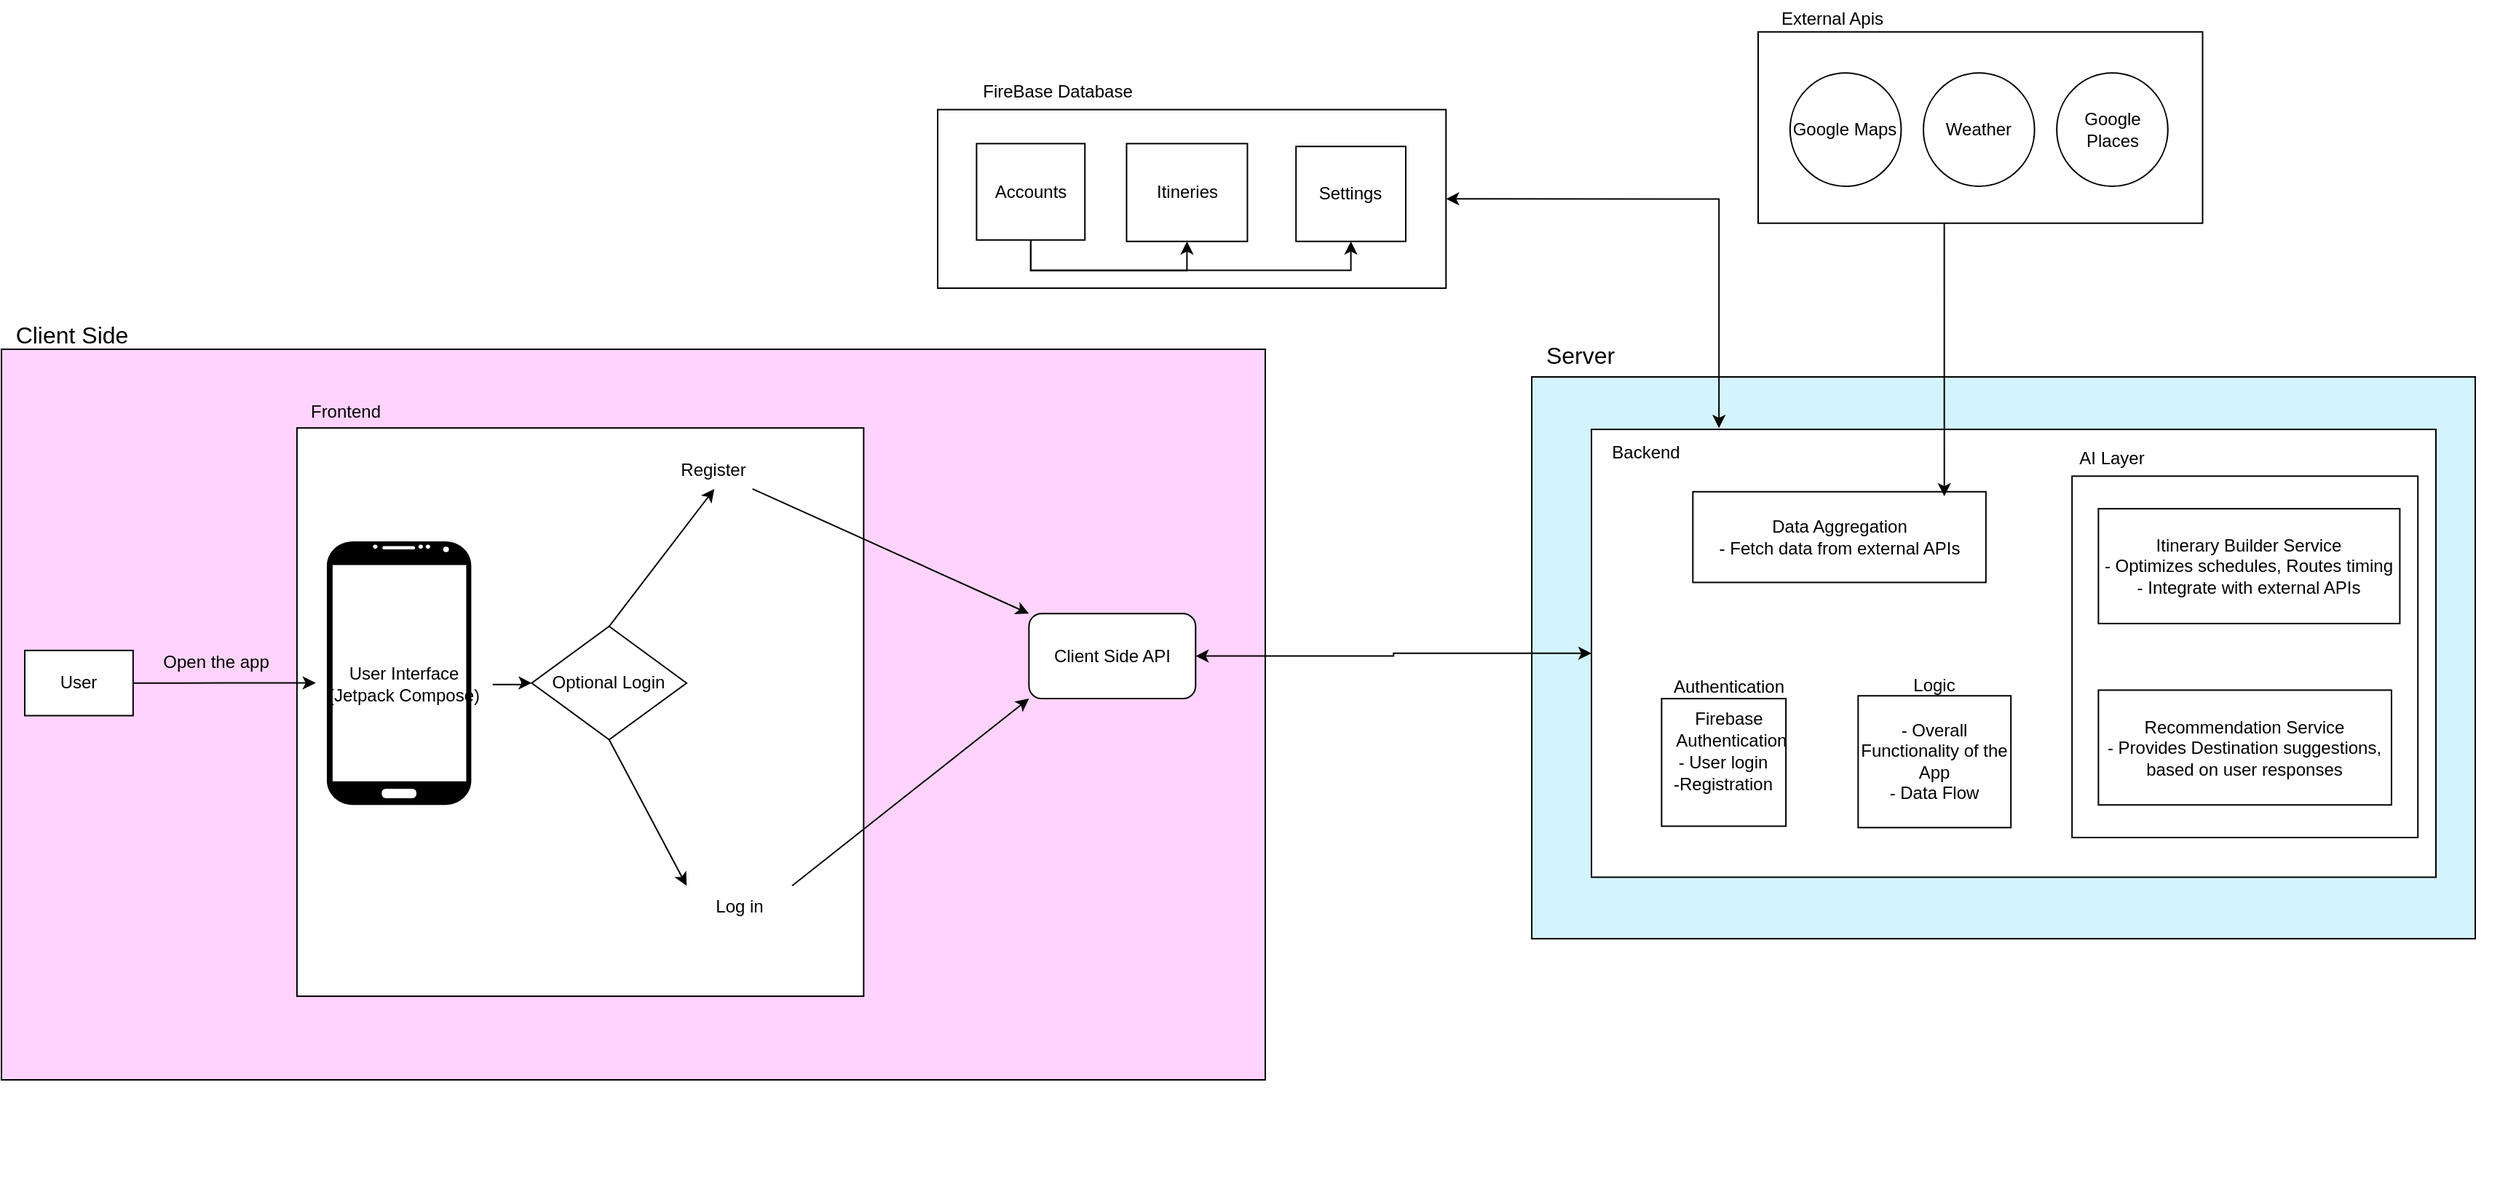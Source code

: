 <mxfile version="26.0.8">
  <diagram name="Page-1" id="YCGb1fXZHZs1NDQ-doLa">
    <mxGraphModel dx="2835" dy="1444" grid="0" gridSize="10" guides="1" tooltips="1" connect="1" arrows="1" fold="1" page="1" pageScale="1" pageWidth="850" pageHeight="1100" math="0" shadow="0">
      <root>
        <mxCell id="0" />
        <mxCell id="1" parent="0" />
        <mxCell id="H4jSPD8bba1UMETeC9ga-44" value="" style="group" parent="1" vertex="1" connectable="0">
          <mxGeometry x="1" y="210" width="1699" height="816" as="geometry" />
        </mxCell>
        <mxCell id="nEr1ftA-taB8gzF76vz6-3" value="" style="whiteSpace=wrap;html=1;fillColor=#D3F4FF;" vertex="1" parent="H4jSPD8bba1UMETeC9ga-44">
          <mxGeometry x="1035" y="259" width="648" height="386" as="geometry" />
        </mxCell>
        <mxCell id="nEr1ftA-taB8gzF76vz6-1" value="" style="whiteSpace=wrap;html=1;fillColor=#FFD3FD;" vertex="1" parent="H4jSPD8bba1UMETeC9ga-44">
          <mxGeometry x="-16" y="240" width="868" height="502" as="geometry" />
        </mxCell>
        <mxCell id="F6tcZEU1wLUHKEX0VQhd-15" value="" style="rounded=0;whiteSpace=wrap;html=1;" parent="H4jSPD8bba1UMETeC9ga-44" vertex="1">
          <mxGeometry x="186.968" y="294.072" width="389.198" height="390.473" as="geometry" />
        </mxCell>
        <mxCell id="H4jSPD8bba1UMETeC9ga-33" style="edgeStyle=orthogonalEdgeStyle;rounded=0;orthogonalLoop=1;jettySize=auto;html=1;entryX=0;entryY=0.5;entryDx=0;entryDy=0;startArrow=classic;startFill=1;" parent="H4jSPD8bba1UMETeC9ga-44" source="H4jSPD8bba1UMETeC9ga-32" target="F6tcZEU1wLUHKEX0VQhd-20" edge="1">
          <mxGeometry relative="1" as="geometry" />
        </mxCell>
        <mxCell id="H4jSPD8bba1UMETeC9ga-38" style="edgeStyle=orthogonalEdgeStyle;rounded=0;orthogonalLoop=1;jettySize=auto;html=1;exitX=1;exitY=0.5;exitDx=0;exitDy=0;" parent="H4jSPD8bba1UMETeC9ga-44" source="F6tcZEU1wLUHKEX0VQhd-24" edge="1">
          <mxGeometry relative="1" as="geometry">
            <mxPoint x="199.874" y="469.289" as="targetPoint" />
          </mxGeometry>
        </mxCell>
        <mxCell id="F6tcZEU1wLUHKEX0VQhd-24" value="User" style="whiteSpace=wrap;html=1;" parent="H4jSPD8bba1UMETeC9ga-44" vertex="1">
          <mxGeometry y="446.95" width="74.406" height="44.792" as="geometry" />
        </mxCell>
        <mxCell id="F6tcZEU1wLUHKEX0VQhd-26" value="Open the app" style="text;html=1;align=center;verticalAlign=middle;resizable=0;points=[];autosize=1;strokeColor=none;fillColor=none;" parent="H4jSPD8bba1UMETeC9ga-44" vertex="1">
          <mxGeometry x="85.853" y="442.081" width="91" height="26" as="geometry" />
        </mxCell>
        <mxCell id="-O7Q9c80gEYb_Deh_tuQ-25" value="Optional Login" style="rhombus;whiteSpace=wrap;html=1;" parent="H4jSPD8bba1UMETeC9ga-44" vertex="1">
          <mxGeometry x="348.18" y="430.396" width="106.362" height="77.9" as="geometry" />
        </mxCell>
        <mxCell id="-O7Q9c80gEYb_Deh_tuQ-28" value="" style="endArrow=classic;html=1;rounded=0;exitX=0.5;exitY=1;exitDx=0;exitDy=0;entryX=0;entryY=0;entryDx=0;entryDy=0;" parent="H4jSPD8bba1UMETeC9ga-44" source="-O7Q9c80gEYb_Deh_tuQ-25" target="-O7Q9c80gEYb_Deh_tuQ-29" edge="1">
          <mxGeometry width="50" height="50" relative="1" as="geometry">
            <mxPoint x="504.622" y="477.136" as="sourcePoint" />
            <mxPoint x="589.521" y="840.344" as="targetPoint" />
          </mxGeometry>
        </mxCell>
        <mxCell id="-O7Q9c80gEYb_Deh_tuQ-29" value="Log in" style="text;html=1;align=center;verticalAlign=middle;whiteSpace=wrap;rounded=0;" parent="H4jSPD8bba1UMETeC9ga-44" vertex="1">
          <mxGeometry x="454.541" y="608.592" width="72.498" height="29.212" as="geometry" />
        </mxCell>
        <mxCell id="-O7Q9c80gEYb_Deh_tuQ-31" value="" style="endArrow=classic;html=1;rounded=0;exitX=0.5;exitY=0;exitDx=0;exitDy=0;entryX=0.5;entryY=1;entryDx=0;entryDy=0;" parent="H4jSPD8bba1UMETeC9ga-44" source="-O7Q9c80gEYb_Deh_tuQ-25" target="-O7Q9c80gEYb_Deh_tuQ-32" edge="1">
          <mxGeometry width="50" height="50" relative="1" as="geometry">
            <mxPoint x="542.779" y="438.186" as="sourcePoint" />
            <mxPoint x="895.728" y="456.687" as="targetPoint" />
          </mxGeometry>
        </mxCell>
        <mxCell id="-O7Q9c80gEYb_Deh_tuQ-32" value="Register" style="text;html=1;align=center;verticalAlign=middle;whiteSpace=wrap;rounded=0;" parent="H4jSPD8bba1UMETeC9ga-44" vertex="1">
          <mxGeometry x="447.387" y="310.625" width="52.465" height="25.317" as="geometry" />
        </mxCell>
        <mxCell id="H4jSPD8bba1UMETeC9ga-2" value="" style="group" parent="H4jSPD8bba1UMETeC9ga-44" vertex="1" connectable="0">
          <mxGeometry x="626.997" y="49.996" width="349.134" height="148.01" as="geometry" />
        </mxCell>
        <mxCell id="F6tcZEU1wLUHKEX0VQhd-23" value="" style="whiteSpace=wrap;html=1;" parent="H4jSPD8bba1UMETeC9ga-2" vertex="1">
          <mxGeometry y="25.317" width="349.134" height="122.692" as="geometry" />
        </mxCell>
        <mxCell id="F6tcZEU1wLUHKEX0VQhd-22" value="FireBase Database" style="text;html=1;align=center;verticalAlign=middle;resizable=0;points=[];autosize=1;strokeColor=none;fillColor=none;" parent="H4jSPD8bba1UMETeC9ga-2" vertex="1">
          <mxGeometry x="21.724" width="121" height="26" as="geometry" />
        </mxCell>
        <mxCell id="F6tcZEU1wLUHKEX0VQhd-48" style="edgeStyle=orthogonalEdgeStyle;rounded=0;orthogonalLoop=1;jettySize=auto;html=1;exitX=0.5;exitY=1;exitDx=0;exitDy=0;entryX=0.5;entryY=1;entryDx=0;entryDy=0;" parent="H4jSPD8bba1UMETeC9ga-2" source="F6tcZEU1wLUHKEX0VQhd-41" target="F6tcZEU1wLUHKEX0VQhd-44" edge="1">
          <mxGeometry relative="1" as="geometry" />
        </mxCell>
        <mxCell id="F6tcZEU1wLUHKEX0VQhd-49" style="edgeStyle=orthogonalEdgeStyle;rounded=0;orthogonalLoop=1;jettySize=auto;html=1;exitX=0.5;exitY=1;exitDx=0;exitDy=0;entryX=0.5;entryY=1;entryDx=0;entryDy=0;" parent="H4jSPD8bba1UMETeC9ga-2" source="F6tcZEU1wLUHKEX0VQhd-41" target="F6tcZEU1wLUHKEX0VQhd-47" edge="1">
          <mxGeometry relative="1" as="geometry" />
        </mxCell>
        <mxCell id="F6tcZEU1wLUHKEX0VQhd-41" value="Accounts" style="whiteSpace=wrap;html=1;" parent="H4jSPD8bba1UMETeC9ga-2" vertex="1">
          <mxGeometry x="26.71" y="48.687" width="74.406" height="66.215" as="geometry" />
        </mxCell>
        <mxCell id="F6tcZEU1wLUHKEX0VQhd-44" value="Itineries" style="whiteSpace=wrap;html=1;" parent="H4jSPD8bba1UMETeC9ga-2" vertex="1">
          <mxGeometry x="129.733" y="48.687" width="82.991" height="67.189" as="geometry" />
        </mxCell>
        <mxCell id="F6tcZEU1wLUHKEX0VQhd-47" value="Settings" style="whiteSpace=wrap;html=1;" parent="H4jSPD8bba1UMETeC9ga-2" vertex="1">
          <mxGeometry x="246.111" y="50.635" width="75.359" height="65.241" as="geometry" />
        </mxCell>
        <mxCell id="H4jSPD8bba1UMETeC9ga-11" value="" style="group" parent="H4jSPD8bba1UMETeC9ga-44" vertex="1" connectable="0">
          <mxGeometry x="1076.018" y="295.045" width="579.982" height="307.704" as="geometry" />
        </mxCell>
        <mxCell id="F6tcZEU1wLUHKEX0VQhd-20" value="" style="whiteSpace=wrap;html=1;" parent="H4jSPD8bba1UMETeC9ga-11" vertex="1">
          <mxGeometry width="579.982" height="307.704" as="geometry" />
        </mxCell>
        <mxCell id="F6tcZEU1wLUHKEX0VQhd-21" value="Backend" style="text;html=1;align=center;verticalAlign=middle;resizable=0;points=[];autosize=1;strokeColor=none;fillColor=none;" parent="H4jSPD8bba1UMETeC9ga-11" vertex="1">
          <mxGeometry x="3.816" y="2.921" width="66" height="26" as="geometry" />
        </mxCell>
        <mxCell id="F6tcZEU1wLUHKEX0VQhd-52" value="&lt;div&gt;&lt;br&gt;&lt;/div&gt;&lt;div&gt;- User login&lt;/div&gt;&lt;div&gt;-Registration&lt;br&gt;&lt;/div&gt;" style="rounded=0;whiteSpace=wrap;html=1;" parent="H4jSPD8bba1UMETeC9ga-11" vertex="1">
          <mxGeometry x="48.173" y="185.012" width="85.376" height="87.637" as="geometry" />
        </mxCell>
        <mxCell id="F6tcZEU1wLUHKEX0VQhd-53" value="Firebase&lt;br&gt;&amp;nbsp;Authentication" style="text;html=1;align=center;verticalAlign=middle;resizable=0;points=[];autosize=1;strokeColor=none;fillColor=none;" parent="H4jSPD8bba1UMETeC9ga-11" vertex="1">
          <mxGeometry x="45.311" y="185.012" width="97" height="41" as="geometry" />
        </mxCell>
        <mxCell id="F6tcZEU1wLUHKEX0VQhd-54" value="Authentication" style="text;html=1;align=center;verticalAlign=middle;resizable=0;points=[];autosize=1;strokeColor=none;fillColor=none;" parent="H4jSPD8bba1UMETeC9ga-11" vertex="1">
          <mxGeometry x="46.265" y="163.589" width="95" height="26" as="geometry" />
        </mxCell>
        <mxCell id="F6tcZEU1wLUHKEX0VQhd-55" value="&lt;div&gt;Itinerary Builder Service&lt;/div&gt;&lt;div&gt;- Optimizes schedules, Routes timing&lt;br&gt;&lt;/div&gt;&lt;div&gt;- Integrate with external APIs&lt;br&gt;&lt;/div&gt;" style="whiteSpace=wrap;html=1;" parent="H4jSPD8bba1UMETeC9ga-11" vertex="1">
          <mxGeometry x="348.18" y="54.53" width="207" height="78.874" as="geometry" />
        </mxCell>
        <mxCell id="F6tcZEU1wLUHKEX0VQhd-56" value="&lt;div&gt;Recommendation Service&lt;/div&gt;&lt;div&gt;- Provides Destination suggestions, based on user responses&lt;/div&gt;" style="whiteSpace=wrap;html=1;" parent="H4jSPD8bba1UMETeC9ga-11" vertex="1">
          <mxGeometry x="348.18" y="179.169" width="201.276" height="78.874" as="geometry" />
        </mxCell>
        <mxCell id="F6tcZEU1wLUHKEX0VQhd-57" value="&lt;div&gt;Data Aggregation&lt;/div&gt;&lt;div&gt;- Fetch data from external APIs&lt;br&gt;&lt;/div&gt;" style="whiteSpace=wrap;html=1;" parent="H4jSPD8bba1UMETeC9ga-11" vertex="1">
          <mxGeometry x="69.636" y="42.845" width="201.276" height="62.32" as="geometry" />
        </mxCell>
        <mxCell id="F6tcZEU1wLUHKEX0VQhd-59" value="" style="whiteSpace=wrap;html=1;fillColor=none;strokeColor=light-dark(#000000,#0000CC);" parent="H4jSPD8bba1UMETeC9ga-11" vertex="1">
          <mxGeometry x="330.055" y="32.134" width="237.525" height="248.305" as="geometry" />
        </mxCell>
        <mxCell id="F6tcZEU1wLUHKEX0VQhd-60" value="&lt;span style=&quot;color: light-dark(rgb(0, 0, 0), rgb(0, 0, 204));&quot;&gt;AI Layer&lt;br&gt;&lt;/span&gt;" style="text;html=1;align=center;verticalAlign=middle;resizable=0;points=[];autosize=1;strokeColor=none;fillColor=none;" parent="H4jSPD8bba1UMETeC9ga-11" vertex="1">
          <mxGeometry x="326.24" y="6.816" width="61" height="26" as="geometry" />
        </mxCell>
        <mxCell id="-O7Q9c80gEYb_Deh_tuQ-33" value="&lt;div&gt;- Overall Functionality of the App&lt;/div&gt;&lt;div&gt;- Data Flow&lt;br&gt;&lt;/div&gt;" style="rounded=0;whiteSpace=wrap;html=1;" parent="H4jSPD8bba1UMETeC9ga-11" vertex="1">
          <mxGeometry x="183.152" y="183.064" width="104.931" height="90.558" as="geometry" />
        </mxCell>
        <mxCell id="-O7Q9c80gEYb_Deh_tuQ-34" value="Logic" style="text;html=1;align=center;verticalAlign=middle;whiteSpace=wrap;rounded=0;" parent="H4jSPD8bba1UMETeC9ga-11" vertex="1">
          <mxGeometry x="207" y="161.642" width="57.235" height="29.212" as="geometry" />
        </mxCell>
        <mxCell id="H4jSPD8bba1UMETeC9ga-14" style="edgeStyle=orthogonalEdgeStyle;rounded=0;orthogonalLoop=1;jettySize=auto;html=1;entryX=0.858;entryY=0.05;entryDx=0;entryDy=0;entryPerimeter=0;exitX=0.5;exitY=1;exitDx=0;exitDy=0;" parent="H4jSPD8bba1UMETeC9ga-44" source="F6tcZEU1wLUHKEX0VQhd-31" target="F6tcZEU1wLUHKEX0VQhd-57" edge="1">
          <mxGeometry relative="1" as="geometry">
            <Array as="points">
              <mxPoint x="1318.313" y="64.267" />
            </Array>
          </mxGeometry>
        </mxCell>
        <mxCell id="H4jSPD8bba1UMETeC9ga-25" style="edgeStyle=orthogonalEdgeStyle;rounded=0;orthogonalLoop=1;jettySize=auto;html=1;exitX=1;exitY=0.5;exitDx=0;exitDy=0;entryX=0.151;entryY=-0.003;entryDx=0;entryDy=0;entryPerimeter=0;startArrow=classic;startFill=1;" parent="H4jSPD8bba1UMETeC9ga-44" source="F6tcZEU1wLUHKEX0VQhd-23" target="F6tcZEU1wLUHKEX0VQhd-20" edge="1">
          <mxGeometry relative="1" as="geometry" />
        </mxCell>
        <mxCell id="H4jSPD8bba1UMETeC9ga-32" value="Client Side API" style="rounded=1;whiteSpace=wrap;html=1;" parent="H4jSPD8bba1UMETeC9ga-44" vertex="1">
          <mxGeometry x="689.682" y="421.632" width="114.47" height="58.425" as="geometry" />
        </mxCell>
        <mxCell id="H4jSPD8bba1UMETeC9ga-35" value="" style="endArrow=classic;html=1;rounded=0;exitX=1;exitY=1;exitDx=0;exitDy=0;entryX=0;entryY=0;entryDx=0;entryDy=0;" parent="H4jSPD8bba1UMETeC9ga-44" source="-O7Q9c80gEYb_Deh_tuQ-32" target="H4jSPD8bba1UMETeC9ga-32" edge="1">
          <mxGeometry width="50" height="50" relative="1" as="geometry">
            <mxPoint x="615.276" y="507.322" as="sourcePoint" />
            <mxPoint x="662.972" y="458.635" as="targetPoint" />
          </mxGeometry>
        </mxCell>
        <mxCell id="H4jSPD8bba1UMETeC9ga-36" value="" style="endArrow=classic;html=1;rounded=0;exitX=1;exitY=0;exitDx=0;exitDy=0;entryX=0;entryY=1;entryDx=0;entryDy=0;" parent="H4jSPD8bba1UMETeC9ga-44" source="-O7Q9c80gEYb_Deh_tuQ-29" target="H4jSPD8bba1UMETeC9ga-32" edge="1">
          <mxGeometry width="50" height="50" relative="1" as="geometry">
            <mxPoint x="615.276" y="507.322" as="sourcePoint" />
            <mxPoint x="662.972" y="458.635" as="targetPoint" />
          </mxGeometry>
        </mxCell>
        <mxCell id="F6tcZEU1wLUHKEX0VQhd-8" value="Frontend" style="text;html=1;align=center;verticalAlign=middle;resizable=0;points=[];autosize=1;strokeColor=none;fillColor=none;" parent="H4jSPD8bba1UMETeC9ga-44" vertex="1">
          <mxGeometry x="186.968" y="269.728" width="67" height="26" as="geometry" />
        </mxCell>
        <mxCell id="H4jSPD8bba1UMETeC9ga-37" value="" style="group" parent="H4jSPD8bba1UMETeC9ga-44" vertex="1" connectable="0">
          <mxGeometry x="199.369" y="371.971" width="116.378" height="181.117" as="geometry" />
        </mxCell>
        <mxCell id="F6tcZEU1wLUHKEX0VQhd-17" value="" style="verticalLabelPosition=bottom;verticalAlign=top;html=1;shadow=0;dashed=0;strokeWidth=1;shape=mxgraph.android.phone2;strokeColor=none;fillStyle=auto;fillColor=light-dark(default, #ffffff);gradientColor=light-dark(#000000,#FFFFFF);gradientDirection=radial;" parent="H4jSPD8bba1UMETeC9ga-37" vertex="1">
          <mxGeometry x="8.108" width="99.207" height="181.117" as="geometry" />
        </mxCell>
        <mxCell id="F6tcZEU1wLUHKEX0VQhd-30" value="User Interface&lt;br&gt;(Jetpack Compose)" style="text;html=1;align=center;verticalAlign=middle;resizable=0;points=[];autosize=1;strokeColor=none;fillColor=none;" parent="H4jSPD8bba1UMETeC9ga-37" vertex="1">
          <mxGeometry y="77.9" width="122" height="41" as="geometry" />
        </mxCell>
        <mxCell id="H4jSPD8bba1UMETeC9ga-39" style="edgeStyle=orthogonalEdgeStyle;rounded=0;orthogonalLoop=1;jettySize=auto;html=1;entryX=0;entryY=0.5;entryDx=0;entryDy=0;" parent="H4jSPD8bba1UMETeC9ga-44" source="F6tcZEU1wLUHKEX0VQhd-30" target="-O7Q9c80gEYb_Deh_tuQ-25" edge="1">
          <mxGeometry relative="1" as="geometry" />
        </mxCell>
        <mxCell id="H4jSPD8bba1UMETeC9ga-42" value="" style="group" parent="H4jSPD8bba1UMETeC9ga-44" vertex="1" connectable="0">
          <mxGeometry x="1190.488" width="305.253" height="153.365" as="geometry" />
        </mxCell>
        <mxCell id="F6tcZEU1wLUHKEX0VQhd-32" value="External Apis" style="text;html=1;align=center;verticalAlign=middle;resizable=0;points=[];autosize=1;strokeColor=none;fillColor=none;" parent="H4jSPD8bba1UMETeC9ga-42" vertex="1">
          <mxGeometry x="5.724" width="89" height="26" as="geometry" />
        </mxCell>
        <mxCell id="F6tcZEU1wLUHKEX0VQhd-31" value="" style="rounded=0;whiteSpace=wrap;html=1;" parent="H4jSPD8bba1UMETeC9ga-42" vertex="1">
          <mxGeometry y="21.909" width="305.253" height="131.456" as="geometry" />
        </mxCell>
        <mxCell id="F6tcZEU1wLUHKEX0VQhd-35" value="Google Maps" style="ellipse;whiteSpace=wrap;html=1;" parent="H4jSPD8bba1UMETeC9ga-42" vertex="1">
          <mxGeometry x="21.94" y="50.148" width="76.313" height="77.9" as="geometry" />
        </mxCell>
        <mxCell id="F6tcZEU1wLUHKEX0VQhd-36" value="Weather" style="ellipse;whiteSpace=wrap;html=1;" parent="H4jSPD8bba1UMETeC9ga-42" vertex="1">
          <mxGeometry x="113.516" y="50.148" width="76.313" height="77.9" as="geometry" />
        </mxCell>
        <mxCell id="F6tcZEU1wLUHKEX0VQhd-58" value="Google Places" style="ellipse;whiteSpace=wrap;html=1;" parent="H4jSPD8bba1UMETeC9ga-42" vertex="1">
          <mxGeometry x="205.092" y="50.148" width="76.313" height="77.9" as="geometry" />
        </mxCell>
        <mxCell id="nEr1ftA-taB8gzF76vz6-2" value="Client Side" style="text;html=1;align=center;verticalAlign=middle;resizable=0;points=[];autosize=1;strokeColor=none;fillColor=none;fontSize=16;" vertex="1" parent="H4jSPD8bba1UMETeC9ga-44">
          <mxGeometry x="-16" y="214" width="95" height="31" as="geometry" />
        </mxCell>
        <mxCell id="nEr1ftA-taB8gzF76vz6-4" value="Server" style="text;html=1;align=center;verticalAlign=middle;resizable=0;points=[];autosize=1;strokeColor=none;fillColor=none;fontSize=16;" vertex="1" parent="H4jSPD8bba1UMETeC9ga-44">
          <mxGeometry x="1035" y="228" width="65" height="31" as="geometry" />
        </mxCell>
      </root>
    </mxGraphModel>
  </diagram>
</mxfile>
